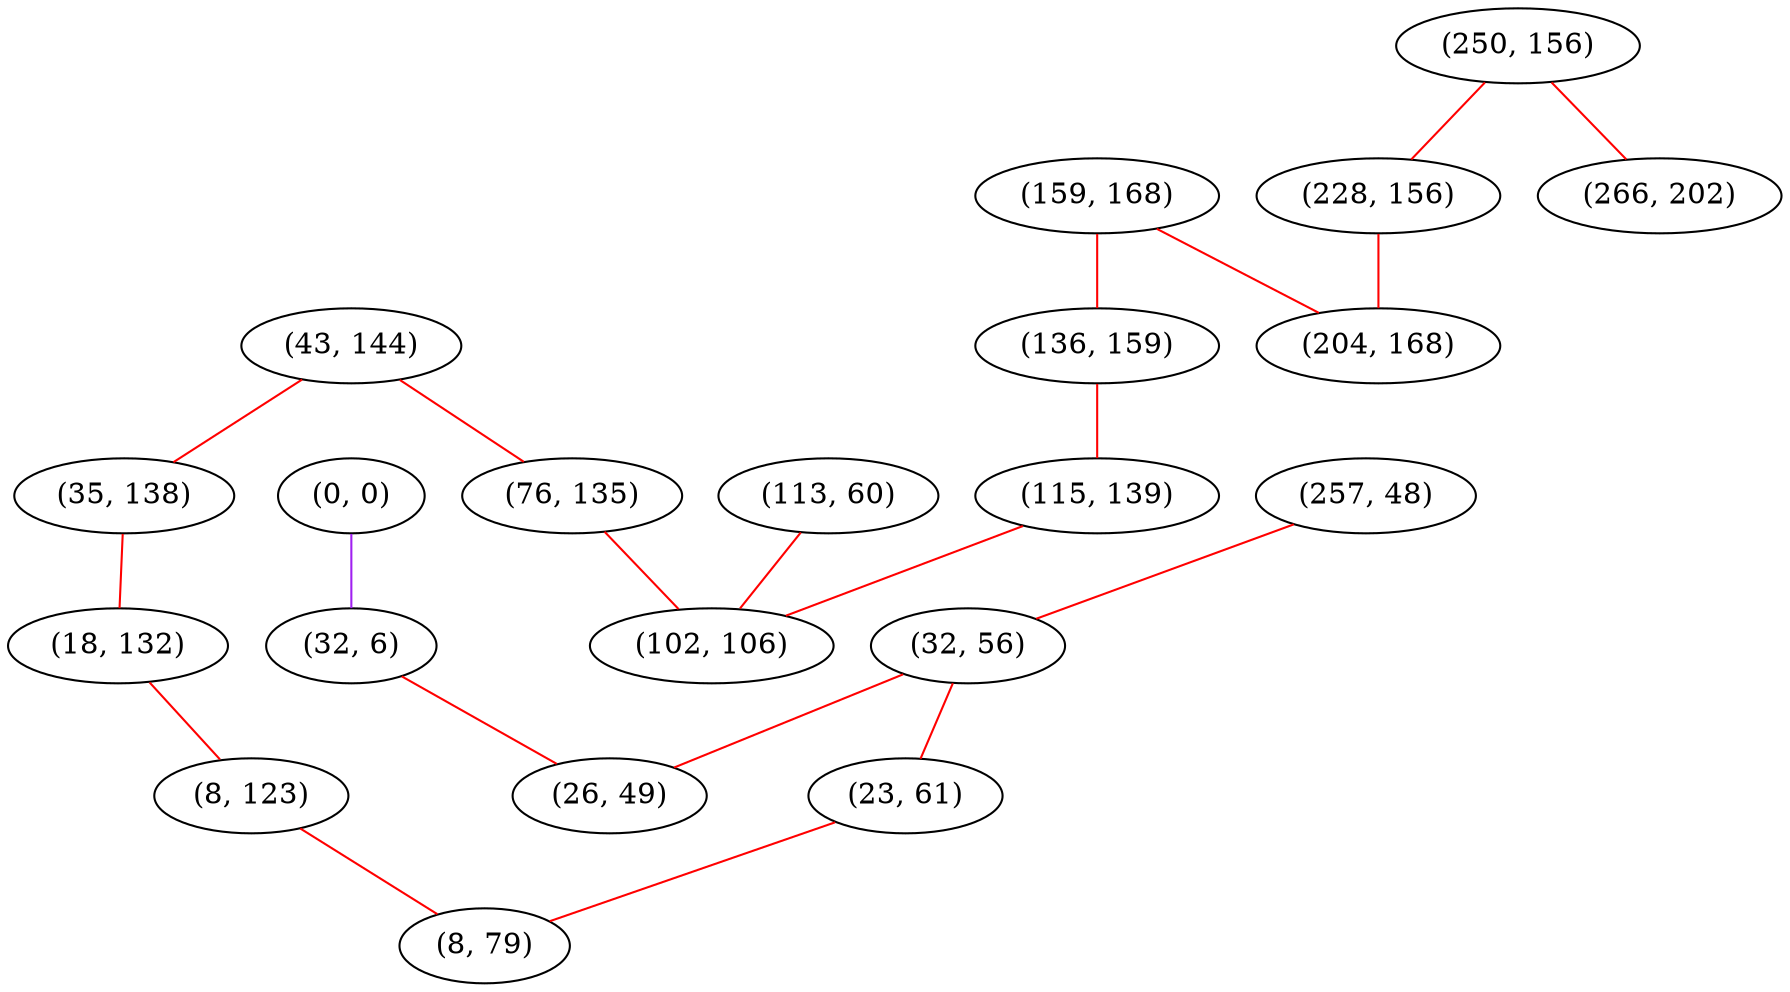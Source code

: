 graph "" {
"(43, 144)";
"(257, 48)";
"(32, 56)";
"(159, 168)";
"(113, 60)";
"(250, 156)";
"(0, 0)";
"(35, 138)";
"(23, 61)";
"(18, 132)";
"(136, 159)";
"(115, 139)";
"(32, 6)";
"(228, 156)";
"(26, 49)";
"(266, 202)";
"(8, 123)";
"(204, 168)";
"(76, 135)";
"(8, 79)";
"(102, 106)";
"(43, 144)" -- "(35, 138)"  [color=red, key=0, weight=1];
"(43, 144)" -- "(76, 135)"  [color=red, key=0, weight=1];
"(257, 48)" -- "(32, 56)"  [color=red, key=0, weight=1];
"(32, 56)" -- "(23, 61)"  [color=red, key=0, weight=1];
"(32, 56)" -- "(26, 49)"  [color=red, key=0, weight=1];
"(159, 168)" -- "(136, 159)"  [color=red, key=0, weight=1];
"(159, 168)" -- "(204, 168)"  [color=red, key=0, weight=1];
"(113, 60)" -- "(102, 106)"  [color=red, key=0, weight=1];
"(250, 156)" -- "(228, 156)"  [color=red, key=0, weight=1];
"(250, 156)" -- "(266, 202)"  [color=red, key=0, weight=1];
"(0, 0)" -- "(32, 6)"  [color=purple, key=0, weight=4];
"(35, 138)" -- "(18, 132)"  [color=red, key=0, weight=1];
"(23, 61)" -- "(8, 79)"  [color=red, key=0, weight=1];
"(18, 132)" -- "(8, 123)"  [color=red, key=0, weight=1];
"(136, 159)" -- "(115, 139)"  [color=red, key=0, weight=1];
"(115, 139)" -- "(102, 106)"  [color=red, key=0, weight=1];
"(32, 6)" -- "(26, 49)"  [color=red, key=0, weight=1];
"(228, 156)" -- "(204, 168)"  [color=red, key=0, weight=1];
"(8, 123)" -- "(8, 79)"  [color=red, key=0, weight=1];
"(76, 135)" -- "(102, 106)"  [color=red, key=0, weight=1];
}
